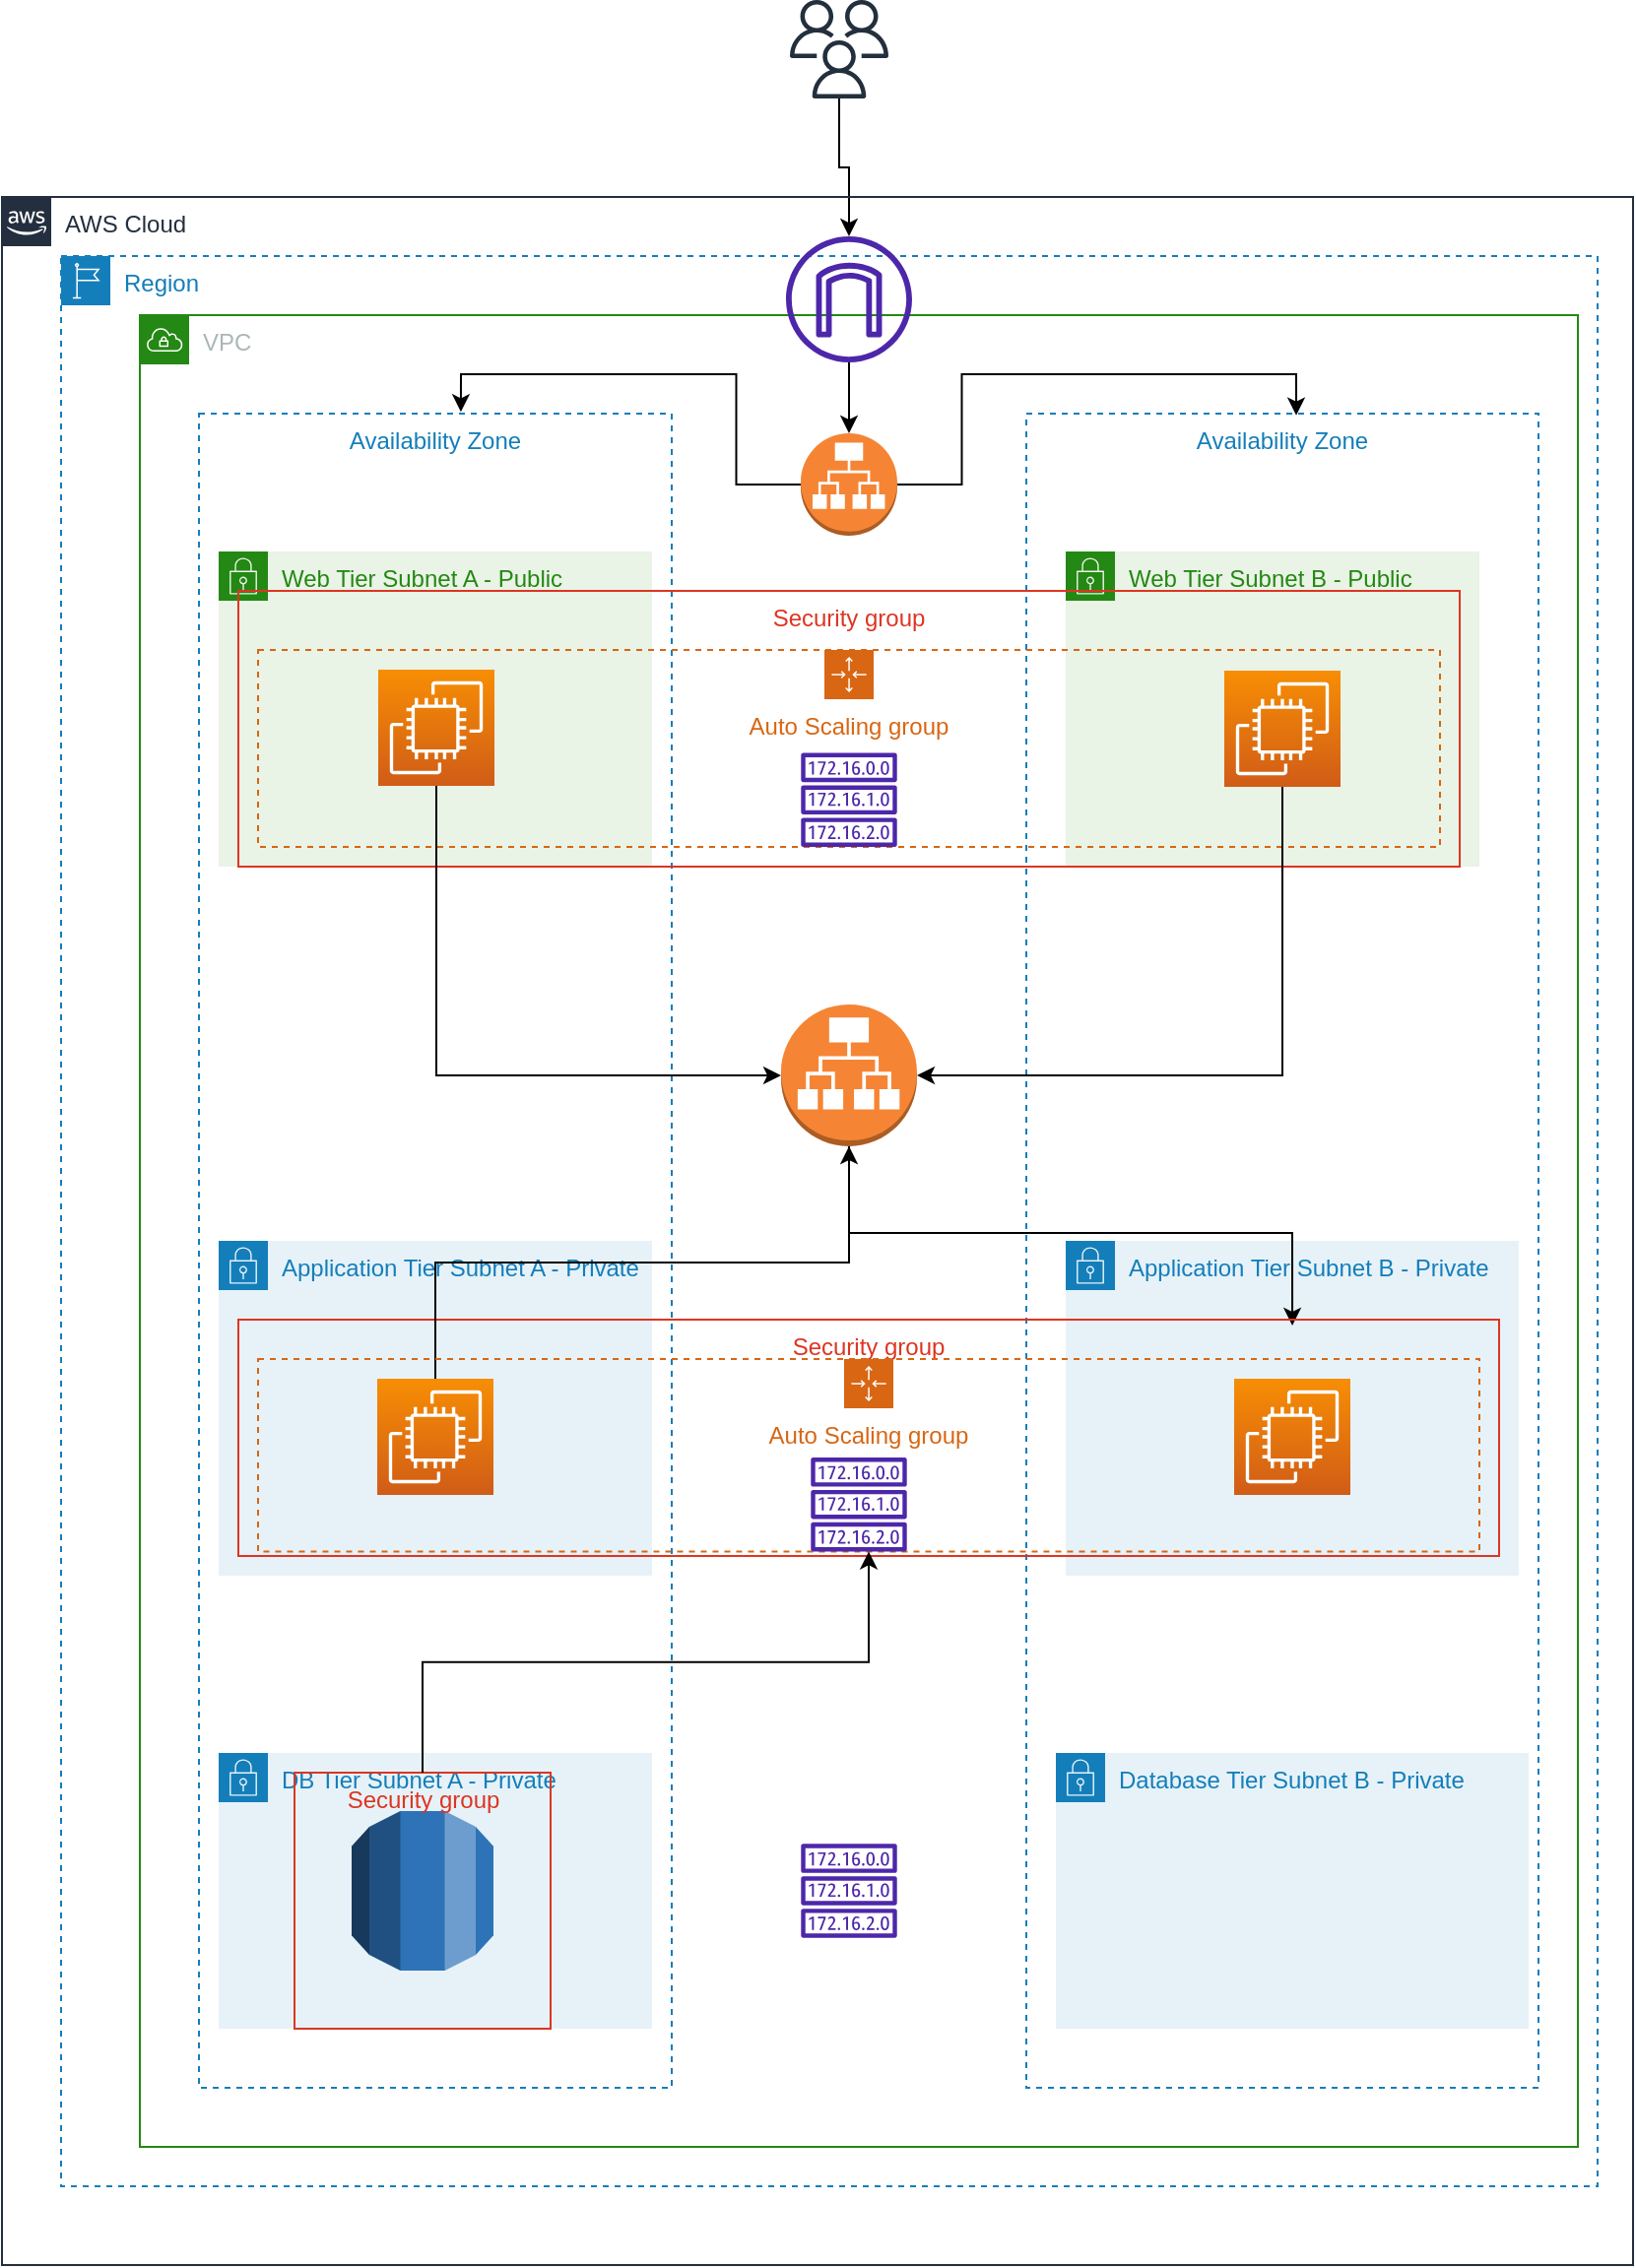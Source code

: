 <mxfile version="21.6.5" type="github">
  <diagram name="Page-1" id="cq-hfyJpBhZVcMACy3R2">
    <mxGraphModel dx="1434" dy="790" grid="1" gridSize="10" guides="1" tooltips="1" connect="1" arrows="1" fold="1" page="1" pageScale="1" pageWidth="850" pageHeight="1100" math="0" shadow="0">
      <root>
        <mxCell id="0" />
        <mxCell id="1" parent="0" />
        <mxCell id="hH42QILPviibxGVgdqoP-5" value="" style="edgeStyle=orthogonalEdgeStyle;rounded=0;orthogonalLoop=1;jettySize=auto;html=1;" edge="1" parent="1" source="nyzaP2hE48bie9Lz6zlM-1" target="nyzaP2hE48bie9Lz6zlM-8">
          <mxGeometry relative="1" as="geometry" />
        </mxCell>
        <mxCell id="nyzaP2hE48bie9Lz6zlM-1" value="" style="sketch=0;outlineConnect=0;fontColor=#232F3E;gradientColor=none;fillColor=#232F3D;strokeColor=none;dashed=0;verticalLabelPosition=bottom;verticalAlign=top;align=center;html=1;fontSize=12;fontStyle=0;aspect=fixed;pointerEvents=1;shape=mxgraph.aws4.users;" parent="1" vertex="1">
          <mxGeometry x="410" y="40" width="50" height="50" as="geometry" />
        </mxCell>
        <mxCell id="nyzaP2hE48bie9Lz6zlM-2" value="AWS Cloud" style="points=[[0,0],[0.25,0],[0.5,0],[0.75,0],[1,0],[1,0.25],[1,0.5],[1,0.75],[1,1],[0.75,1],[0.5,1],[0.25,1],[0,1],[0,0.75],[0,0.5],[0,0.25]];outlineConnect=0;gradientColor=none;html=1;whiteSpace=wrap;fontSize=12;fontStyle=0;container=1;pointerEvents=0;collapsible=0;recursiveResize=0;shape=mxgraph.aws4.group;grIcon=mxgraph.aws4.group_aws_cloud_alt;strokeColor=#232F3E;fillColor=none;verticalAlign=top;align=left;spacingLeft=30;fontColor=#232F3E;dashed=0;" parent="1" vertex="1">
          <mxGeometry x="10" y="140" width="828" height="1050" as="geometry" />
        </mxCell>
        <mxCell id="nyzaP2hE48bie9Lz6zlM-4" value="Region" style="points=[[0,0],[0.25,0],[0.5,0],[0.75,0],[1,0],[1,0.25],[1,0.5],[1,0.75],[1,1],[0.75,1],[0.5,1],[0.25,1],[0,1],[0,0.75],[0,0.5],[0,0.25]];outlineConnect=0;gradientColor=none;html=1;whiteSpace=wrap;fontSize=12;fontStyle=0;container=1;pointerEvents=0;collapsible=0;recursiveResize=0;shape=mxgraph.aws4.group;grIcon=mxgraph.aws4.group_region;strokeColor=#147EBA;fillColor=none;verticalAlign=top;align=left;spacingLeft=30;fontColor=#147EBA;dashed=1;" parent="nyzaP2hE48bie9Lz6zlM-2" vertex="1">
          <mxGeometry x="30" y="30" width="780" height="980" as="geometry" />
        </mxCell>
        <mxCell id="nyzaP2hE48bie9Lz6zlM-5" value="VPC" style="points=[[0,0],[0.25,0],[0.5,0],[0.75,0],[1,0],[1,0.25],[1,0.5],[1,0.75],[1,1],[0.75,1],[0.5,1],[0.25,1],[0,1],[0,0.75],[0,0.5],[0,0.25]];outlineConnect=0;gradientColor=none;html=1;whiteSpace=wrap;fontSize=12;fontStyle=0;container=1;pointerEvents=0;collapsible=0;recursiveResize=0;shape=mxgraph.aws4.group;grIcon=mxgraph.aws4.group_vpc;strokeColor=#248814;fillColor=none;verticalAlign=top;align=left;spacingLeft=30;fontColor=#AAB7B8;dashed=0;" parent="nyzaP2hE48bie9Lz6zlM-4" vertex="1">
          <mxGeometry x="40" y="30" width="730" height="930" as="geometry" />
        </mxCell>
        <mxCell id="nyzaP2hE48bie9Lz6zlM-6" value="Availability Zone" style="fillColor=none;strokeColor=#147EBA;dashed=1;verticalAlign=top;fontStyle=0;fontColor=#147EBA;whiteSpace=wrap;html=1;" parent="nyzaP2hE48bie9Lz6zlM-5" vertex="1">
          <mxGeometry x="30" y="50" width="240" height="850" as="geometry" />
        </mxCell>
        <mxCell id="nyzaP2hE48bie9Lz6zlM-7" value="Availability Zone" style="fillColor=none;strokeColor=#147EBA;dashed=1;verticalAlign=top;fontStyle=0;fontColor=#147EBA;whiteSpace=wrap;html=1;" parent="nyzaP2hE48bie9Lz6zlM-5" vertex="1">
          <mxGeometry x="450" y="50" width="260" height="850" as="geometry" />
        </mxCell>
        <mxCell id="nyzaP2hE48bie9Lz6zlM-23" value="Web Tier Subnet A - Public" style="points=[[0,0],[0.25,0],[0.5,0],[0.75,0],[1,0],[1,0.25],[1,0.5],[1,0.75],[1,1],[0.75,1],[0.5,1],[0.25,1],[0,1],[0,0.75],[0,0.5],[0,0.25]];outlineConnect=0;gradientColor=none;html=1;whiteSpace=wrap;fontSize=12;fontStyle=0;container=1;pointerEvents=0;collapsible=0;recursiveResize=0;shape=mxgraph.aws4.group;grIcon=mxgraph.aws4.group_security_group;grStroke=0;strokeColor=#248814;fillColor=#E9F3E6;verticalAlign=top;align=left;spacingLeft=30;fontColor=#248814;dashed=0;" parent="nyzaP2hE48bie9Lz6zlM-5" vertex="1">
          <mxGeometry x="40" y="120" width="220" height="160" as="geometry" />
        </mxCell>
        <mxCell id="nyzaP2hE48bie9Lz6zlM-26" value="Web Tier Subnet B - Public" style="points=[[0,0],[0.25,0],[0.5,0],[0.75,0],[1,0],[1,0.25],[1,0.5],[1,0.75],[1,1],[0.75,1],[0.5,1],[0.25,1],[0,1],[0,0.75],[0,0.5],[0,0.25]];outlineConnect=0;gradientColor=none;html=1;whiteSpace=wrap;fontSize=12;fontStyle=0;container=1;pointerEvents=0;collapsible=0;recursiveResize=0;shape=mxgraph.aws4.group;grIcon=mxgraph.aws4.group_security_group;grStroke=0;strokeColor=#248814;fillColor=#E9F3E6;verticalAlign=top;align=left;spacingLeft=30;fontColor=#248814;dashed=0;" parent="nyzaP2hE48bie9Lz6zlM-5" vertex="1">
          <mxGeometry x="470" y="120" width="210" height="160" as="geometry" />
        </mxCell>
        <mxCell id="nyzaP2hE48bie9Lz6zlM-27" value="Application Tier Subnet A - Private" style="points=[[0,0],[0.25,0],[0.5,0],[0.75,0],[1,0],[1,0.25],[1,0.5],[1,0.75],[1,1],[0.75,1],[0.5,1],[0.25,1],[0,1],[0,0.75],[0,0.5],[0,0.25]];outlineConnect=0;gradientColor=none;html=1;whiteSpace=wrap;fontSize=12;fontStyle=0;container=1;pointerEvents=0;collapsible=0;recursiveResize=0;shape=mxgraph.aws4.group;grIcon=mxgraph.aws4.group_security_group;grStroke=0;strokeColor=#147EBA;fillColor=#E6F2F8;verticalAlign=top;align=left;spacingLeft=30;fontColor=#147EBA;dashed=0;" parent="nyzaP2hE48bie9Lz6zlM-5" vertex="1">
          <mxGeometry x="40" y="470" width="220" height="170" as="geometry" />
        </mxCell>
        <mxCell id="nyzaP2hE48bie9Lz6zlM-28" value="Application Tier Subnet B - Private" style="points=[[0,0],[0.25,0],[0.5,0],[0.75,0],[1,0],[1,0.25],[1,0.5],[1,0.75],[1,1],[0.75,1],[0.5,1],[0.25,1],[0,1],[0,0.75],[0,0.5],[0,0.25]];outlineConnect=0;gradientColor=none;html=1;whiteSpace=wrap;fontSize=12;fontStyle=0;container=1;pointerEvents=0;collapsible=0;recursiveResize=0;shape=mxgraph.aws4.group;grIcon=mxgraph.aws4.group_security_group;grStroke=0;strokeColor=#147EBA;fillColor=#E6F2F8;verticalAlign=top;align=left;spacingLeft=30;fontColor=#147EBA;dashed=0;" parent="nyzaP2hE48bie9Lz6zlM-5" vertex="1">
          <mxGeometry x="470" y="470" width="230" height="170" as="geometry" />
        </mxCell>
        <mxCell id="nyzaP2hE48bie9Lz6zlM-29" value="DB Tier Subnet A - Private" style="points=[[0,0],[0.25,0],[0.5,0],[0.75,0],[1,0],[1,0.25],[1,0.5],[1,0.75],[1,1],[0.75,1],[0.5,1],[0.25,1],[0,1],[0,0.75],[0,0.5],[0,0.25]];outlineConnect=0;gradientColor=none;html=1;whiteSpace=wrap;fontSize=12;fontStyle=0;container=1;pointerEvents=0;collapsible=0;recursiveResize=0;shape=mxgraph.aws4.group;grIcon=mxgraph.aws4.group_security_group;grStroke=0;strokeColor=#147EBA;fillColor=#E6F2F8;verticalAlign=top;align=left;spacingLeft=30;fontColor=#147EBA;dashed=0;" parent="nyzaP2hE48bie9Lz6zlM-5" vertex="1">
          <mxGeometry x="40" y="730" width="220" height="140" as="geometry" />
        </mxCell>
        <mxCell id="nyzaP2hE48bie9Lz6zlM-54" value="" style="outlineConnect=0;dashed=0;verticalLabelPosition=bottom;verticalAlign=top;align=center;html=1;shape=mxgraph.aws3.rds;fillColor=#2E73B8;gradientColor=none;" parent="nyzaP2hE48bie9Lz6zlM-29" vertex="1">
          <mxGeometry x="67.5" y="29.5" width="72" height="81" as="geometry" />
        </mxCell>
        <mxCell id="nyzaP2hE48bie9Lz6zlM-55" value="Security group" style="fillColor=none;strokeColor=#DD3522;verticalAlign=top;fontStyle=0;fontColor=#DD3522;whiteSpace=wrap;html=1;" parent="nyzaP2hE48bie9Lz6zlM-29" vertex="1">
          <mxGeometry x="38.5" y="10" width="130" height="130" as="geometry" />
        </mxCell>
        <mxCell id="nyzaP2hE48bie9Lz6zlM-30" value="Database Tier Subnet B - Private" style="points=[[0,0],[0.25,0],[0.5,0],[0.75,0],[1,0],[1,0.25],[1,0.5],[1,0.75],[1,1],[0.75,1],[0.5,1],[0.25,1],[0,1],[0,0.75],[0,0.5],[0,0.25]];outlineConnect=0;gradientColor=none;html=1;whiteSpace=wrap;fontSize=12;fontStyle=0;container=1;pointerEvents=0;collapsible=0;recursiveResize=0;shape=mxgraph.aws4.group;grIcon=mxgraph.aws4.group_security_group;grStroke=0;strokeColor=#147EBA;fillColor=#E6F2F8;verticalAlign=top;align=left;spacingLeft=30;fontColor=#147EBA;dashed=0;" parent="nyzaP2hE48bie9Lz6zlM-5" vertex="1">
          <mxGeometry x="465" y="730" width="240" height="140" as="geometry" />
        </mxCell>
        <mxCell id="nyzaP2hE48bie9Lz6zlM-31" value="Auto Scaling group" style="points=[[0,0],[0.25,0],[0.5,0],[0.75,0],[1,0],[1,0.25],[1,0.5],[1,0.75],[1,1],[0.75,1],[0.5,1],[0.25,1],[0,1],[0,0.75],[0,0.5],[0,0.25]];outlineConnect=0;gradientColor=none;html=1;whiteSpace=wrap;fontSize=12;fontStyle=0;container=1;pointerEvents=0;collapsible=0;recursiveResize=0;shape=mxgraph.aws4.groupCenter;grIcon=mxgraph.aws4.group_auto_scaling_group;grStroke=1;strokeColor=#D86613;fillColor=none;verticalAlign=top;align=center;fontColor=#D86613;dashed=1;spacingTop=25;" parent="nyzaP2hE48bie9Lz6zlM-5" vertex="1">
          <mxGeometry x="60" y="170" width="600" height="100" as="geometry" />
        </mxCell>
        <mxCell id="nyzaP2hE48bie9Lz6zlM-32" value="Security group" style="fillColor=none;strokeColor=#DD3522;verticalAlign=top;fontStyle=0;fontColor=#DD3522;whiteSpace=wrap;html=1;" parent="nyzaP2hE48bie9Lz6zlM-5" vertex="1">
          <mxGeometry x="50" y="140" width="620" height="140" as="geometry" />
        </mxCell>
        <mxCell id="nyzaP2hE48bie9Lz6zlM-40" style="edgeStyle=orthogonalEdgeStyle;rounded=0;orthogonalLoop=1;jettySize=auto;html=1;exitX=0.5;exitY=1;exitDx=0;exitDy=0;exitPerimeter=0;entryX=0;entryY=0.5;entryDx=0;entryDy=0;entryPerimeter=0;" parent="nyzaP2hE48bie9Lz6zlM-5" source="nyzaP2hE48bie9Lz6zlM-33" target="nyzaP2hE48bie9Lz6zlM-36" edge="1">
          <mxGeometry relative="1" as="geometry" />
        </mxCell>
        <mxCell id="nyzaP2hE48bie9Lz6zlM-33" value="" style="sketch=0;points=[[0,0,0],[0.25,0,0],[0.5,0,0],[0.75,0,0],[1,0,0],[0,1,0],[0.25,1,0],[0.5,1,0],[0.75,1,0],[1,1,0],[0,0.25,0],[0,0.5,0],[0,0.75,0],[1,0.25,0],[1,0.5,0],[1,0.75,0]];outlineConnect=0;fontColor=#232F3E;gradientColor=#F78E04;gradientDirection=north;fillColor=#D05C17;strokeColor=#ffffff;dashed=0;verticalLabelPosition=bottom;verticalAlign=top;align=center;html=1;fontSize=12;fontStyle=0;aspect=fixed;shape=mxgraph.aws4.resourceIcon;resIcon=mxgraph.aws4.ec2;" parent="nyzaP2hE48bie9Lz6zlM-5" vertex="1">
          <mxGeometry x="121" y="180" width="59" height="59" as="geometry" />
        </mxCell>
        <mxCell id="nyzaP2hE48bie9Lz6zlM-41" style="edgeStyle=orthogonalEdgeStyle;rounded=0;orthogonalLoop=1;jettySize=auto;html=1;exitX=0.5;exitY=1;exitDx=0;exitDy=0;exitPerimeter=0;entryX=1;entryY=0.5;entryDx=0;entryDy=0;entryPerimeter=0;" parent="nyzaP2hE48bie9Lz6zlM-5" source="nyzaP2hE48bie9Lz6zlM-35" target="nyzaP2hE48bie9Lz6zlM-36" edge="1">
          <mxGeometry relative="1" as="geometry" />
        </mxCell>
        <mxCell id="nyzaP2hE48bie9Lz6zlM-35" value="" style="sketch=0;points=[[0,0,0],[0.25,0,0],[0.5,0,0],[0.75,0,0],[1,0,0],[0,1,0],[0.25,1,0],[0.5,1,0],[0.75,1,0],[1,1,0],[0,0.25,0],[0,0.5,0],[0,0.75,0],[1,0.25,0],[1,0.5,0],[1,0.75,0]];outlineConnect=0;fontColor=#232F3E;gradientColor=#F78E04;gradientDirection=north;fillColor=#D05C17;strokeColor=#ffffff;dashed=0;verticalLabelPosition=bottom;verticalAlign=top;align=center;html=1;fontSize=12;fontStyle=0;aspect=fixed;shape=mxgraph.aws4.resourceIcon;resIcon=mxgraph.aws4.ec2;" parent="nyzaP2hE48bie9Lz6zlM-5" vertex="1">
          <mxGeometry x="550.5" y="180.5" width="59" height="59" as="geometry" />
        </mxCell>
        <mxCell id="nyzaP2hE48bie9Lz6zlM-53" style="edgeStyle=orthogonalEdgeStyle;rounded=0;orthogonalLoop=1;jettySize=auto;html=1;exitX=0.5;exitY=1;exitDx=0;exitDy=0;exitPerimeter=0;entryX=0.836;entryY=0.025;entryDx=0;entryDy=0;entryPerimeter=0;" parent="nyzaP2hE48bie9Lz6zlM-5" source="nyzaP2hE48bie9Lz6zlM-36" target="nyzaP2hE48bie9Lz6zlM-42" edge="1">
          <mxGeometry relative="1" as="geometry" />
        </mxCell>
        <mxCell id="nyzaP2hE48bie9Lz6zlM-36" value="" style="outlineConnect=0;dashed=0;verticalLabelPosition=bottom;verticalAlign=top;align=center;html=1;shape=mxgraph.aws3.application_load_balancer;fillColor=#F58534;gradientColor=none;" parent="nyzaP2hE48bie9Lz6zlM-5" vertex="1">
          <mxGeometry x="325.5" y="350" width="69" height="72" as="geometry" />
        </mxCell>
        <mxCell id="nyzaP2hE48bie9Lz6zlM-42" value="Security group" style="fillColor=none;strokeColor=#DD3522;verticalAlign=top;fontStyle=0;fontColor=#DD3522;whiteSpace=wrap;html=1;" parent="nyzaP2hE48bie9Lz6zlM-5" vertex="1">
          <mxGeometry x="50" y="510" width="640" height="120" as="geometry" />
        </mxCell>
        <mxCell id="nyzaP2hE48bie9Lz6zlM-49" style="edgeStyle=orthogonalEdgeStyle;rounded=0;orthogonalLoop=1;jettySize=auto;html=1;exitX=0.5;exitY=0;exitDx=0;exitDy=0;exitPerimeter=0;" parent="nyzaP2hE48bie9Lz6zlM-5" source="nyzaP2hE48bie9Lz6zlM-43" target="nyzaP2hE48bie9Lz6zlM-36" edge="1">
          <mxGeometry relative="1" as="geometry" />
        </mxCell>
        <mxCell id="nyzaP2hE48bie9Lz6zlM-43" value="" style="sketch=0;points=[[0,0,0],[0.25,0,0],[0.5,0,0],[0.75,0,0],[1,0,0],[0,1,0],[0.25,1,0],[0.5,1,0],[0.75,1,0],[1,1,0],[0,0.25,0],[0,0.5,0],[0,0.75,0],[1,0.25,0],[1,0.5,0],[1,0.75,0]];outlineConnect=0;fontColor=#232F3E;gradientColor=#F78E04;gradientDirection=north;fillColor=#D05C17;strokeColor=#ffffff;dashed=0;verticalLabelPosition=bottom;verticalAlign=top;align=center;html=1;fontSize=12;fontStyle=0;aspect=fixed;shape=mxgraph.aws4.resourceIcon;resIcon=mxgraph.aws4.ec2;" parent="nyzaP2hE48bie9Lz6zlM-5" vertex="1">
          <mxGeometry x="120.5" y="540" width="59" height="59" as="geometry" />
        </mxCell>
        <mxCell id="nyzaP2hE48bie9Lz6zlM-45" value="" style="sketch=0;points=[[0,0,0],[0.25,0,0],[0.5,0,0],[0.75,0,0],[1,0,0],[0,1,0],[0.25,1,0],[0.5,1,0],[0.75,1,0],[1,1,0],[0,0.25,0],[0,0.5,0],[0,0.75,0],[1,0.25,0],[1,0.5,0],[1,0.75,0]];outlineConnect=0;fontColor=#232F3E;gradientColor=#F78E04;gradientDirection=north;fillColor=#D05C17;strokeColor=#ffffff;dashed=0;verticalLabelPosition=bottom;verticalAlign=top;align=center;html=1;fontSize=12;fontStyle=0;aspect=fixed;shape=mxgraph.aws4.resourceIcon;resIcon=mxgraph.aws4.ec2;" parent="nyzaP2hE48bie9Lz6zlM-5" vertex="1">
          <mxGeometry x="555.5" y="540" width="59" height="59" as="geometry" />
        </mxCell>
        <mxCell id="hH42QILPviibxGVgdqoP-1" value="" style="sketch=0;outlineConnect=0;fontColor=#232F3E;gradientColor=none;fillColor=#4D27AA;strokeColor=none;dashed=0;verticalLabelPosition=bottom;verticalAlign=top;align=center;html=1;fontSize=12;fontStyle=0;aspect=fixed;pointerEvents=1;shape=mxgraph.aws4.route_table;" vertex="1" parent="nyzaP2hE48bie9Lz6zlM-5">
          <mxGeometry x="335.5" y="222.26" width="49" height="47.74" as="geometry" />
        </mxCell>
        <mxCell id="hH42QILPviibxGVgdqoP-4" value="" style="sketch=0;outlineConnect=0;fontColor=#232F3E;gradientColor=none;fillColor=#4D27AA;strokeColor=none;dashed=0;verticalLabelPosition=bottom;verticalAlign=top;align=center;html=1;fontSize=12;fontStyle=0;aspect=fixed;pointerEvents=1;shape=mxgraph.aws4.route_table;" vertex="1" parent="nyzaP2hE48bie9Lz6zlM-5">
          <mxGeometry x="335.5" y="776.13" width="49" height="47.74" as="geometry" />
        </mxCell>
        <mxCell id="hH42QILPviibxGVgdqoP-11" style="edgeStyle=orthogonalEdgeStyle;rounded=0;orthogonalLoop=1;jettySize=auto;html=1;entryX=0.554;entryY=-0.001;entryDx=0;entryDy=0;entryPerimeter=0;" edge="1" parent="nyzaP2hE48bie9Lz6zlM-5" source="hH42QILPviibxGVgdqoP-6" target="nyzaP2hE48bie9Lz6zlM-6">
          <mxGeometry relative="1" as="geometry" />
        </mxCell>
        <mxCell id="hH42QILPviibxGVgdqoP-12" style="edgeStyle=orthogonalEdgeStyle;rounded=0;orthogonalLoop=1;jettySize=auto;html=1;entryX=0.527;entryY=0.001;entryDx=0;entryDy=0;entryPerimeter=0;" edge="1" parent="nyzaP2hE48bie9Lz6zlM-5" source="hH42QILPviibxGVgdqoP-6" target="nyzaP2hE48bie9Lz6zlM-7">
          <mxGeometry relative="1" as="geometry" />
        </mxCell>
        <mxCell id="hH42QILPviibxGVgdqoP-6" value="" style="outlineConnect=0;dashed=0;verticalLabelPosition=bottom;verticalAlign=top;align=center;html=1;shape=mxgraph.aws3.application_load_balancer;fillColor=#F58534;gradientColor=none;" vertex="1" parent="nyzaP2hE48bie9Lz6zlM-5">
          <mxGeometry x="335.5" y="60" width="49" height="52" as="geometry" />
        </mxCell>
        <mxCell id="hH42QILPviibxGVgdqoP-7" value="" style="edgeStyle=orthogonalEdgeStyle;rounded=0;orthogonalLoop=1;jettySize=auto;html=1;" edge="1" parent="nyzaP2hE48bie9Lz6zlM-4" source="nyzaP2hE48bie9Lz6zlM-8" target="hH42QILPviibxGVgdqoP-6">
          <mxGeometry relative="1" as="geometry" />
        </mxCell>
        <mxCell id="nyzaP2hE48bie9Lz6zlM-8" value="" style="sketch=0;outlineConnect=0;fontColor=#232F3E;gradientColor=none;fillColor=#4D27AA;strokeColor=none;dashed=0;verticalLabelPosition=bottom;verticalAlign=top;align=center;html=1;fontSize=12;fontStyle=0;aspect=fixed;pointerEvents=1;shape=mxgraph.aws4.internet_gateway;" parent="nyzaP2hE48bie9Lz6zlM-4" vertex="1">
          <mxGeometry x="368" y="-10" width="64" height="64" as="geometry" />
        </mxCell>
        <mxCell id="nyzaP2hE48bie9Lz6zlM-48" value="Auto Scaling group" style="points=[[0,0],[0.25,0],[0.5,0],[0.75,0],[1,0],[1,0.25],[1,0.5],[1,0.75],[1,1],[0.75,1],[0.5,1],[0.25,1],[0,1],[0,0.75],[0,0.5],[0,0.25]];outlineConnect=0;gradientColor=none;html=1;whiteSpace=wrap;fontSize=12;fontStyle=0;container=1;pointerEvents=0;collapsible=0;recursiveResize=0;shape=mxgraph.aws4.groupCenter;grIcon=mxgraph.aws4.group_auto_scaling_group;grStroke=1;strokeColor=#D86613;fillColor=none;verticalAlign=top;align=center;fontColor=#D86613;dashed=1;spacingTop=25;" parent="1" vertex="1">
          <mxGeometry x="140" y="730" width="620" height="97.74" as="geometry" />
        </mxCell>
        <mxCell id="hH42QILPviibxGVgdqoP-3" value="" style="sketch=0;outlineConnect=0;fontColor=#232F3E;gradientColor=none;fillColor=#4D27AA;strokeColor=none;dashed=0;verticalLabelPosition=bottom;verticalAlign=top;align=center;html=1;fontSize=12;fontStyle=0;aspect=fixed;pointerEvents=1;shape=mxgraph.aws4.route_table;" vertex="1" parent="nyzaP2hE48bie9Lz6zlM-48">
          <mxGeometry x="280.5" y="50" width="49" height="47.74" as="geometry" />
        </mxCell>
        <mxCell id="nyzaP2hE48bie9Lz6zlM-61" style="edgeStyle=orthogonalEdgeStyle;rounded=0;orthogonalLoop=1;jettySize=auto;html=1;" parent="1" source="nyzaP2hE48bie9Lz6zlM-55" target="nyzaP2hE48bie9Lz6zlM-48" edge="1">
          <mxGeometry relative="1" as="geometry" />
        </mxCell>
      </root>
    </mxGraphModel>
  </diagram>
</mxfile>

